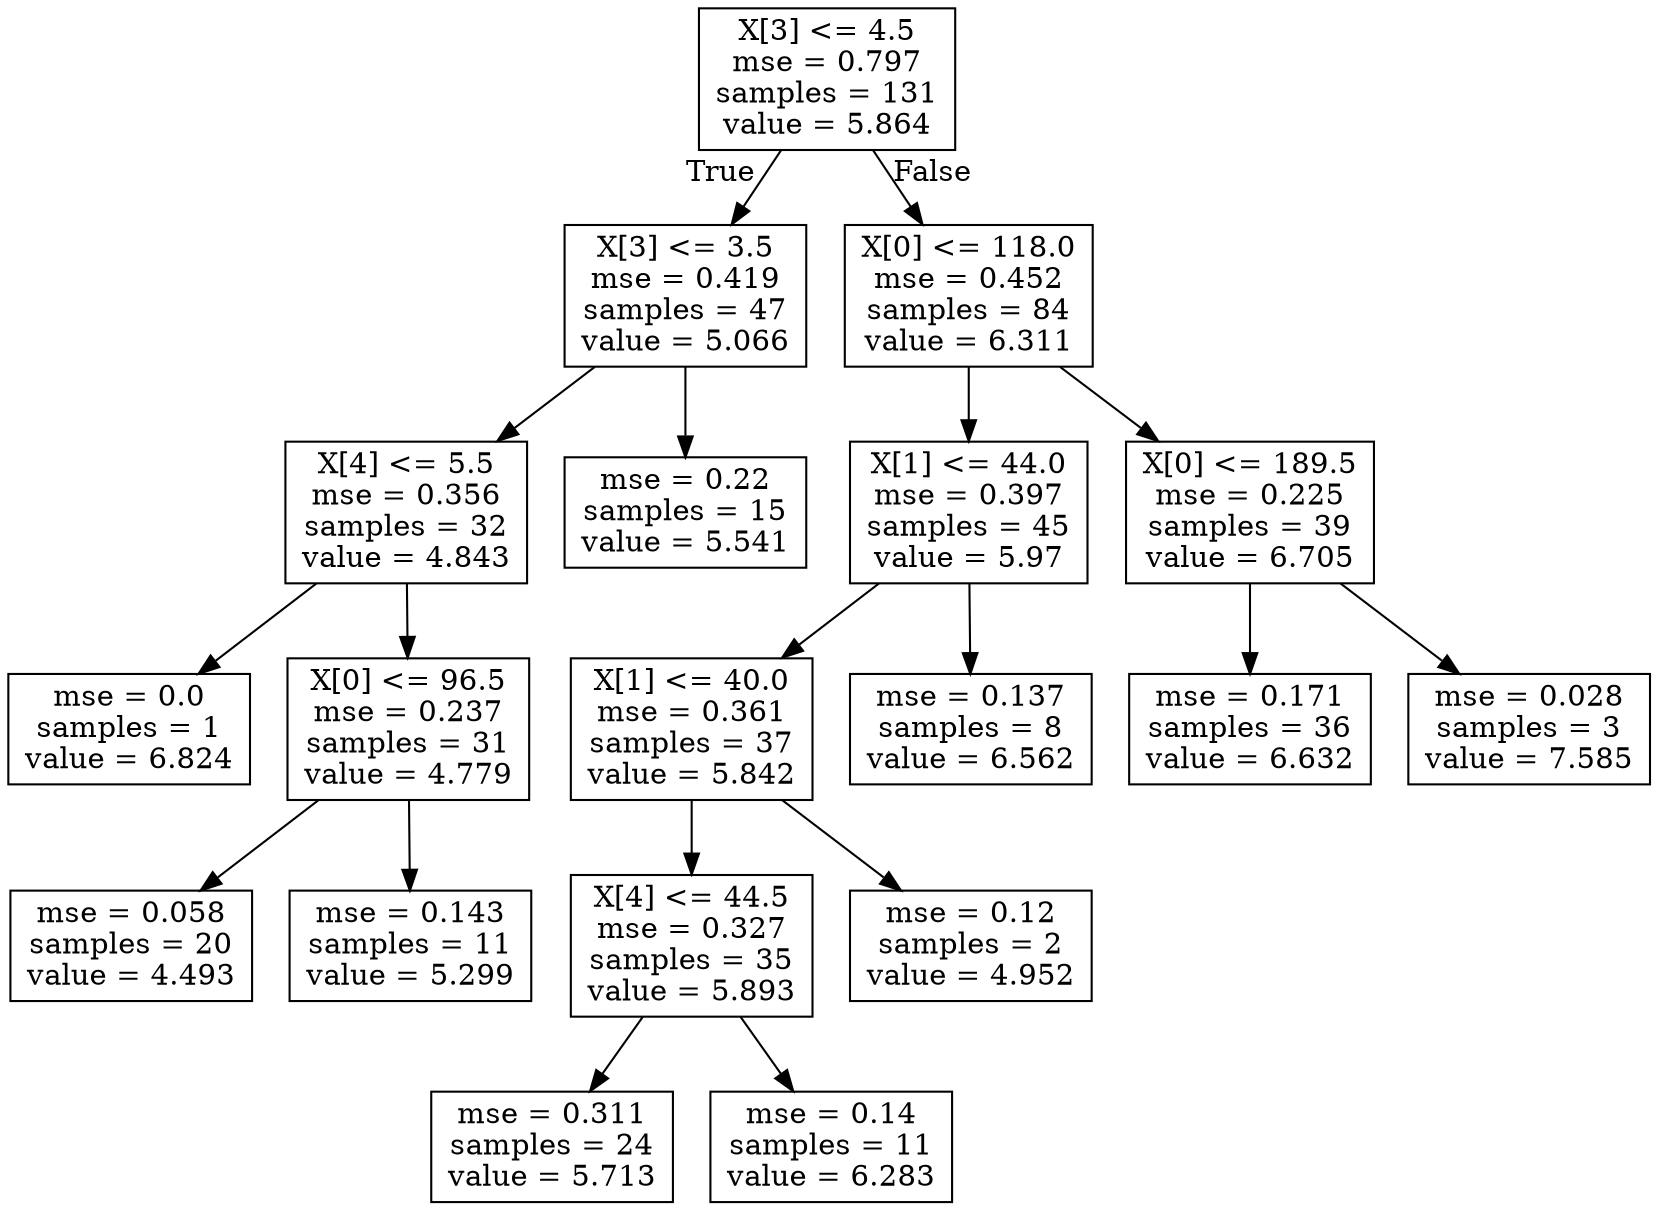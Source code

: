 digraph Tree {
node [shape=box] ;
0 [label="X[3] <= 4.5\nmse = 0.797\nsamples = 131\nvalue = 5.864"] ;
1 [label="X[3] <= 3.5\nmse = 0.419\nsamples = 47\nvalue = 5.066"] ;
0 -> 1 [labeldistance=2.5, labelangle=45, headlabel="True"] ;
5 [label="X[4] <= 5.5\nmse = 0.356\nsamples = 32\nvalue = 4.843"] ;
1 -> 5 ;
7 [label="mse = 0.0\nsamples = 1\nvalue = 6.824"] ;
5 -> 7 ;
8 [label="X[0] <= 96.5\nmse = 0.237\nsamples = 31\nvalue = 4.779"] ;
5 -> 8 ;
9 [label="mse = 0.058\nsamples = 20\nvalue = 4.493"] ;
8 -> 9 ;
10 [label="mse = 0.143\nsamples = 11\nvalue = 5.299"] ;
8 -> 10 ;
6 [label="mse = 0.22\nsamples = 15\nvalue = 5.541"] ;
1 -> 6 ;
2 [label="X[0] <= 118.0\nmse = 0.452\nsamples = 84\nvalue = 6.311"] ;
0 -> 2 [labeldistance=2.5, labelangle=-45, headlabel="False"] ;
3 [label="X[1] <= 44.0\nmse = 0.397\nsamples = 45\nvalue = 5.97"] ;
2 -> 3 ;
11 [label="X[1] <= 40.0\nmse = 0.361\nsamples = 37\nvalue = 5.842"] ;
3 -> 11 ;
15 [label="X[4] <= 44.5\nmse = 0.327\nsamples = 35\nvalue = 5.893"] ;
11 -> 15 ;
17 [label="mse = 0.311\nsamples = 24\nvalue = 5.713"] ;
15 -> 17 ;
18 [label="mse = 0.14\nsamples = 11\nvalue = 6.283"] ;
15 -> 18 ;
16 [label="mse = 0.12\nsamples = 2\nvalue = 4.952"] ;
11 -> 16 ;
12 [label="mse = 0.137\nsamples = 8\nvalue = 6.562"] ;
3 -> 12 ;
4 [label="X[0] <= 189.5\nmse = 0.225\nsamples = 39\nvalue = 6.705"] ;
2 -> 4 ;
13 [label="mse = 0.171\nsamples = 36\nvalue = 6.632"] ;
4 -> 13 ;
14 [label="mse = 0.028\nsamples = 3\nvalue = 7.585"] ;
4 -> 14 ;
}
